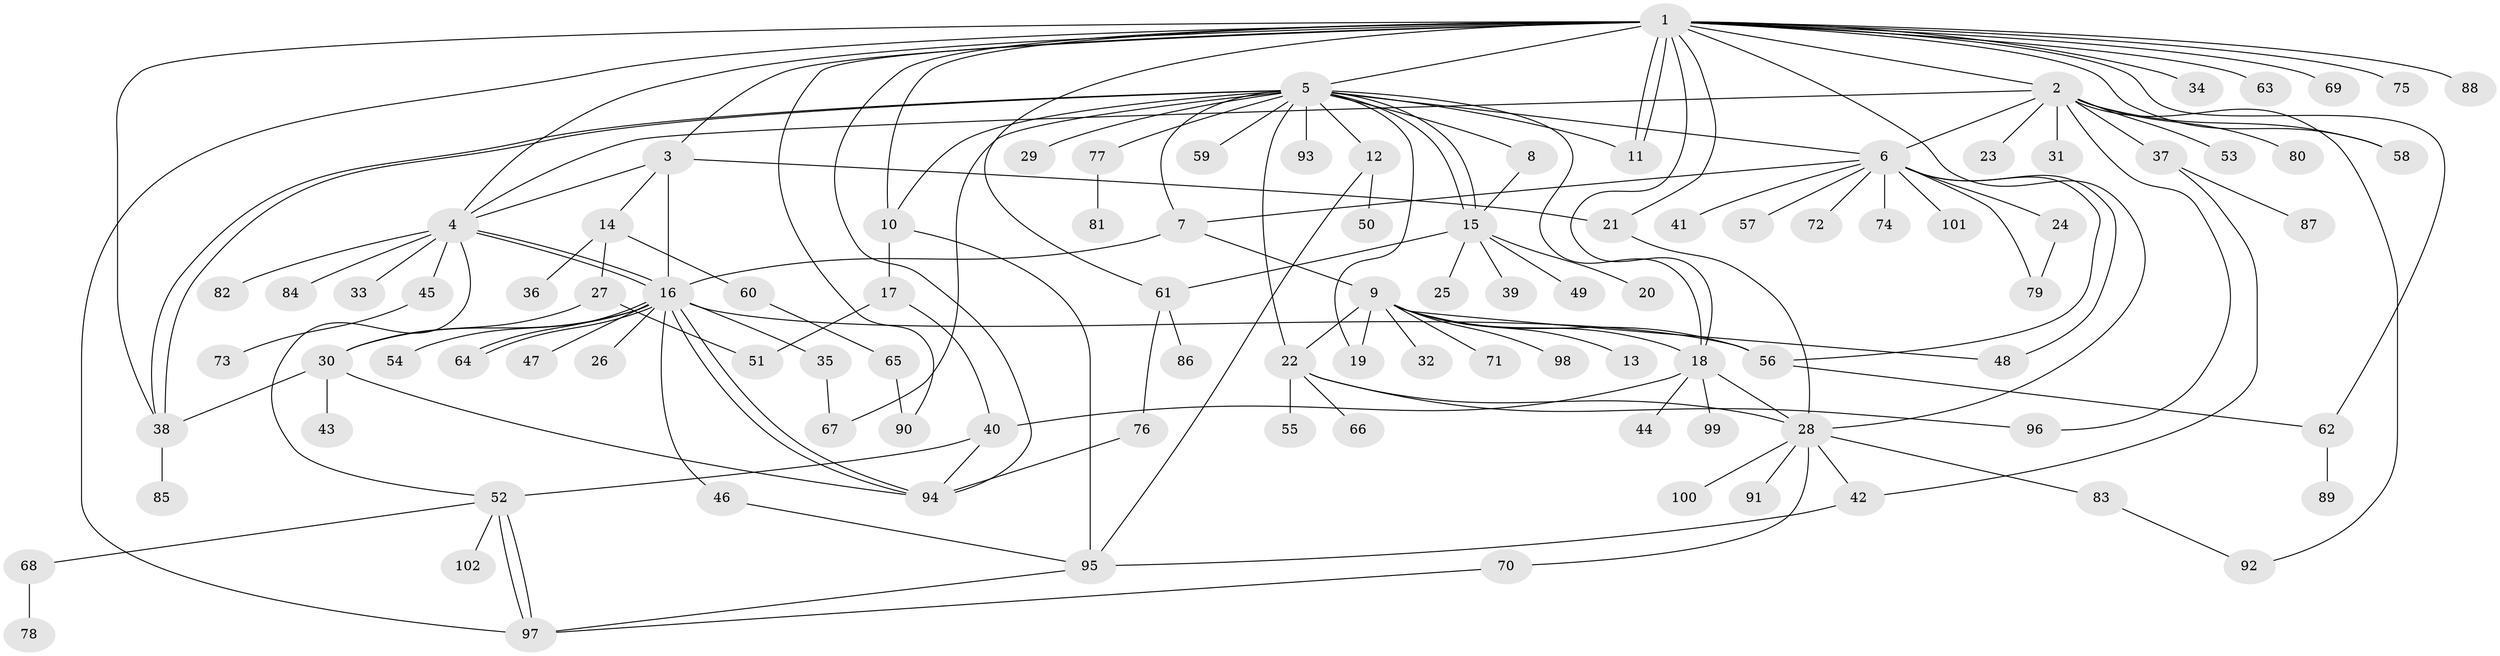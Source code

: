 // Generated by graph-tools (version 1.1) at 2025/48/03/09/25 04:48:34]
// undirected, 102 vertices, 153 edges
graph export_dot {
graph [start="1"]
  node [color=gray90,style=filled];
  1;
  2;
  3;
  4;
  5;
  6;
  7;
  8;
  9;
  10;
  11;
  12;
  13;
  14;
  15;
  16;
  17;
  18;
  19;
  20;
  21;
  22;
  23;
  24;
  25;
  26;
  27;
  28;
  29;
  30;
  31;
  32;
  33;
  34;
  35;
  36;
  37;
  38;
  39;
  40;
  41;
  42;
  43;
  44;
  45;
  46;
  47;
  48;
  49;
  50;
  51;
  52;
  53;
  54;
  55;
  56;
  57;
  58;
  59;
  60;
  61;
  62;
  63;
  64;
  65;
  66;
  67;
  68;
  69;
  70;
  71;
  72;
  73;
  74;
  75;
  76;
  77;
  78;
  79;
  80;
  81;
  82;
  83;
  84;
  85;
  86;
  87;
  88;
  89;
  90;
  91;
  92;
  93;
  94;
  95;
  96;
  97;
  98;
  99;
  100;
  101;
  102;
  1 -- 2;
  1 -- 3;
  1 -- 4;
  1 -- 5;
  1 -- 10;
  1 -- 11;
  1 -- 11;
  1 -- 18;
  1 -- 21;
  1 -- 28;
  1 -- 34;
  1 -- 38;
  1 -- 58;
  1 -- 61;
  1 -- 62;
  1 -- 63;
  1 -- 69;
  1 -- 75;
  1 -- 88;
  1 -- 90;
  1 -- 94;
  1 -- 97;
  2 -- 4;
  2 -- 6;
  2 -- 23;
  2 -- 31;
  2 -- 37;
  2 -- 53;
  2 -- 58;
  2 -- 80;
  2 -- 92;
  2 -- 96;
  3 -- 4;
  3 -- 14;
  3 -- 16;
  3 -- 21;
  4 -- 16;
  4 -- 16;
  4 -- 33;
  4 -- 45;
  4 -- 52;
  4 -- 82;
  4 -- 84;
  5 -- 6;
  5 -- 7;
  5 -- 8;
  5 -- 10;
  5 -- 11;
  5 -- 12;
  5 -- 15;
  5 -- 15;
  5 -- 18;
  5 -- 19;
  5 -- 22;
  5 -- 29;
  5 -- 38;
  5 -- 38;
  5 -- 59;
  5 -- 67;
  5 -- 77;
  5 -- 93;
  6 -- 7;
  6 -- 24;
  6 -- 41;
  6 -- 48;
  6 -- 56;
  6 -- 57;
  6 -- 72;
  6 -- 74;
  6 -- 79;
  6 -- 101;
  7 -- 9;
  7 -- 16;
  8 -- 15;
  9 -- 13;
  9 -- 18;
  9 -- 19;
  9 -- 22;
  9 -- 32;
  9 -- 48;
  9 -- 56;
  9 -- 71;
  9 -- 98;
  10 -- 17;
  10 -- 95;
  12 -- 50;
  12 -- 95;
  14 -- 27;
  14 -- 36;
  14 -- 60;
  15 -- 20;
  15 -- 25;
  15 -- 39;
  15 -- 49;
  15 -- 61;
  16 -- 26;
  16 -- 30;
  16 -- 35;
  16 -- 46;
  16 -- 47;
  16 -- 54;
  16 -- 56;
  16 -- 64;
  16 -- 64;
  16 -- 94;
  16 -- 94;
  17 -- 40;
  17 -- 51;
  18 -- 28;
  18 -- 40;
  18 -- 44;
  18 -- 99;
  21 -- 28;
  22 -- 28;
  22 -- 55;
  22 -- 66;
  22 -- 96;
  24 -- 79;
  27 -- 30;
  27 -- 51;
  28 -- 42;
  28 -- 70;
  28 -- 83;
  28 -- 91;
  28 -- 100;
  30 -- 38;
  30 -- 43;
  30 -- 94;
  35 -- 67;
  37 -- 42;
  37 -- 87;
  38 -- 85;
  40 -- 52;
  40 -- 94;
  42 -- 95;
  45 -- 73;
  46 -- 95;
  52 -- 68;
  52 -- 97;
  52 -- 97;
  52 -- 102;
  56 -- 62;
  60 -- 65;
  61 -- 76;
  61 -- 86;
  62 -- 89;
  65 -- 90;
  68 -- 78;
  70 -- 97;
  76 -- 94;
  77 -- 81;
  83 -- 92;
  95 -- 97;
}
